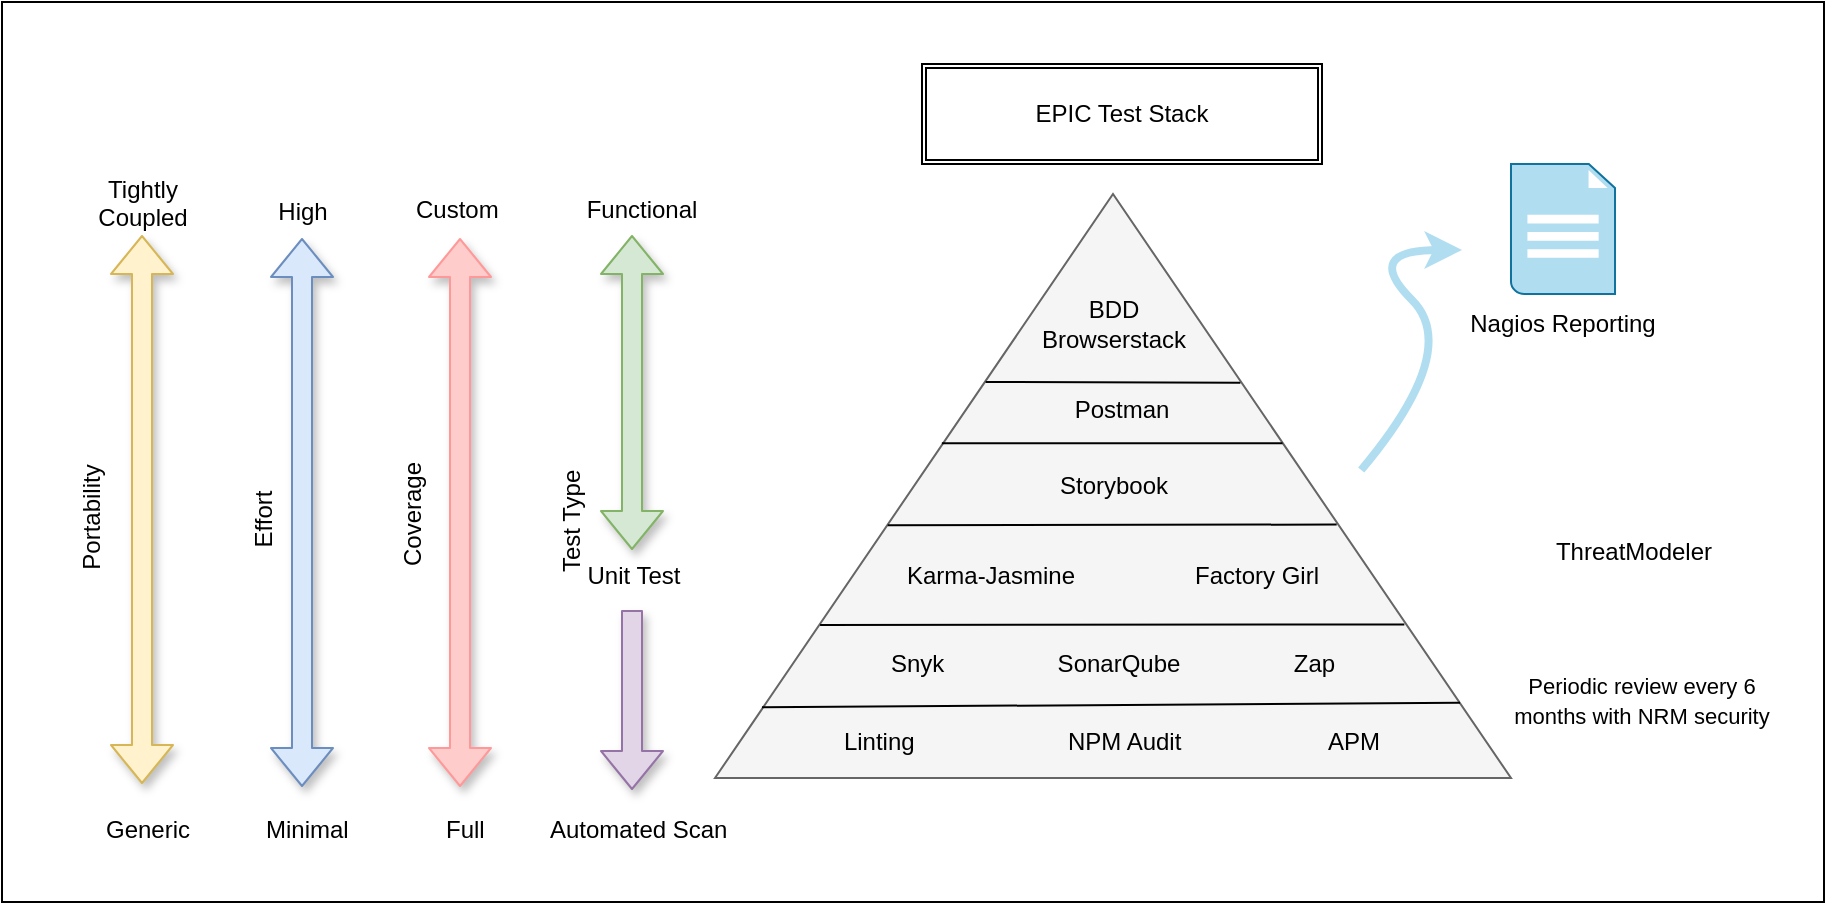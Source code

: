 <mxfile pages="1" version="11.2.2" type="device"><diagram id="jJbAMVkQQIlbRQfMYlrm" name="Page-1"><mxGraphModel dx="786" dy="473" grid="1" gridSize="10" guides="1" tooltips="1" connect="1" arrows="1" fold="1" page="1" pageScale="1" pageWidth="850" pageHeight="1100" math="0" shadow="0"><root><mxCell id="0"/><mxCell id="1" parent="0"/><mxCell id="LVuU-Zle1XQmJ2V466B_-29" value="" style="rounded=0;whiteSpace=wrap;html=1;" parent="1" vertex="1"><mxGeometry y="6" width="911" height="450" as="geometry"/></mxCell><mxCell id="LVuU-Zle1XQmJ2V466B_-10" value="" style="triangle;whiteSpace=wrap;html=1;rotation=-90;fillColor=#f5f5f5;strokeColor=#666666;fontColor=#333333;" parent="1" vertex="1"><mxGeometry x="409.5" y="49" width="292" height="398" as="geometry"/></mxCell><mxCell id="LVuU-Zle1XQmJ2V466B_-2" value="" style="endArrow=none;html=1;entryX=0.677;entryY=0.66;entryDx=0;entryDy=0;entryPerimeter=0;exitX=0.678;exitY=0.34;exitDx=0;exitDy=0;exitPerimeter=0;" parent="1" source="LVuU-Zle1XQmJ2V466B_-10" target="LVuU-Zle1XQmJ2V466B_-10" edge="1"><mxGeometry width="50" height="50" relative="1" as="geometry"><mxPoint x="506" y="170" as="sourcePoint"/><mxPoint x="587" y="168" as="targetPoint"/></mxGeometry></mxCell><mxCell id="LVuU-Zle1XQmJ2V466B_-5" value="" style="endArrow=none;html=1;entryX=0.433;entryY=0.217;entryDx=0;entryDy=0;entryPerimeter=0;exitX=0.434;exitY=0.781;exitDx=0;exitDy=0;exitPerimeter=0;" parent="1" source="LVuU-Zle1XQmJ2V466B_-10" target="LVuU-Zle1XQmJ2V466B_-10" edge="1"><mxGeometry width="50" height="50" relative="1" as="geometry"><mxPoint x="469" y="249" as="sourcePoint"/><mxPoint x="636" y="237" as="targetPoint"/></mxGeometry></mxCell><mxCell id="LVuU-Zle1XQmJ2V466B_-7" value="" style="endArrow=none;html=1;exitX=0.262;exitY=0.132;exitDx=0;exitDy=0;exitPerimeter=0;entryX=0.263;entryY=0.866;entryDx=0;entryDy=0;entryPerimeter=0;" parent="1" source="LVuU-Zle1XQmJ2V466B_-10" target="LVuU-Zle1XQmJ2V466B_-10" edge="1"><mxGeometry width="50" height="50" relative="1" as="geometry"><mxPoint x="424" y="287" as="sourcePoint"/><mxPoint x="684" y="287" as="targetPoint"/></mxGeometry></mxCell><mxCell id="LVuU-Zle1XQmJ2V466B_-8" value="" style="endArrow=none;html=1;entryX=0.129;entryY=0.936;entryDx=0;entryDy=0;entryPerimeter=0;exitX=0.121;exitY=0.059;exitDx=0;exitDy=0;exitPerimeter=0;" parent="1" source="LVuU-Zle1XQmJ2V466B_-10" target="LVuU-Zle1XQmJ2V466B_-10" edge="1"><mxGeometry width="50" height="50" relative="1" as="geometry"><mxPoint x="386" y="356" as="sourcePoint"/><mxPoint x="699" y="331" as="targetPoint"/></mxGeometry></mxCell><mxCell id="LVuU-Zle1XQmJ2V466B_-11" value="BDD Browserstack" style="text;html=1;strokeColor=none;fillColor=none;align=center;verticalAlign=middle;whiteSpace=wrap;rounded=0;" parent="1" vertex="1"><mxGeometry x="535.5" y="157" width="40" height="20" as="geometry"/></mxCell><mxCell id="LVuU-Zle1XQmJ2V466B_-12" value="Postman" style="text;html=1;strokeColor=none;fillColor=none;align=center;verticalAlign=middle;whiteSpace=wrap;rounded=0;" parent="1" vertex="1"><mxGeometry x="540" y="195" width="40" height="30" as="geometry"/></mxCell><mxCell id="LVuU-Zle1XQmJ2V466B_-13" value="Storybook" style="text;html=1;strokeColor=none;fillColor=none;align=center;verticalAlign=middle;whiteSpace=wrap;rounded=0;" parent="1" vertex="1"><mxGeometry x="535.5" y="228" width="40" height="40" as="geometry"/></mxCell><mxCell id="LVuU-Zle1XQmJ2V466B_-14" value="Linting &amp;nbsp; &amp;nbsp; &amp;nbsp; &amp;nbsp; &amp;nbsp; &amp;nbsp; &amp;nbsp; &amp;nbsp; &amp;nbsp; &amp;nbsp; &amp;nbsp; NPM Audit &amp;nbsp; &amp;nbsp; &amp;nbsp; &amp;nbsp; &amp;nbsp; &amp;nbsp; &amp;nbsp; &amp;nbsp; &amp;nbsp; &amp;nbsp; &amp;nbsp;APM" style="text;html=1;strokeColor=none;fillColor=none;align=center;verticalAlign=middle;whiteSpace=wrap;rounded=0;" parent="1" vertex="1"><mxGeometry x="380" y="366" width="350" height="20" as="geometry"/></mxCell><mxCell id="LVuU-Zle1XQmJ2V466B_-16" value="Snyk&amp;nbsp; &amp;nbsp; &amp;nbsp; &amp;nbsp; &amp;nbsp; &amp;nbsp; &amp;nbsp; &amp;nbsp; &amp;nbsp;SonarQube&amp;nbsp; &amp;nbsp; &amp;nbsp; &amp;nbsp; &amp;nbsp; &amp;nbsp; &amp;nbsp; &amp;nbsp; &amp;nbsp;Zap" style="text;html=1;strokeColor=none;fillColor=none;align=center;verticalAlign=middle;whiteSpace=wrap;rounded=0;" parent="1" vertex="1"><mxGeometry x="438" y="326.5" width="235" height="20" as="geometry"/></mxCell><mxCell id="LVuU-Zle1XQmJ2V466B_-18" value="Karma-Jasmine &amp;nbsp; &amp;nbsp; &amp;nbsp; &amp;nbsp; &amp;nbsp; &amp;nbsp; &amp;nbsp; &amp;nbsp; &amp;nbsp;Factory Girl" style="text;html=1;strokeColor=none;fillColor=none;align=center;verticalAlign=middle;whiteSpace=wrap;rounded=0;" parent="1" vertex="1"><mxGeometry x="450" y="283" width="211" height="20" as="geometry"/></mxCell><mxCell id="LVuU-Zle1XQmJ2V466B_-20" value="" style="endArrow=classic;startArrow=classic;html=1;shape=flexArrow;fillColor=#d5e8d4;strokeColor=#82b366;shadow=1;comic=0;" parent="1" edge="1"><mxGeometry width="50" height="50" relative="1" as="geometry"><mxPoint x="315" y="280" as="sourcePoint"/><mxPoint x="315" y="122.5" as="targetPoint"/></mxGeometry></mxCell><mxCell id="LVuU-Zle1XQmJ2V466B_-21" value="Unit Test" style="text;html=1;strokeColor=none;fillColor=none;align=center;verticalAlign=middle;whiteSpace=wrap;rounded=0;" parent="1" vertex="1"><mxGeometry x="291" y="283" width="50" height="20" as="geometry"/></mxCell><mxCell id="LVuU-Zle1XQmJ2V466B_-22" value="Functional" style="text;html=1;strokeColor=none;fillColor=none;align=center;verticalAlign=middle;whiteSpace=wrap;rounded=0;" parent="1" vertex="1"><mxGeometry x="265" y="100" width="110" height="20" as="geometry"/></mxCell><mxCell id="LVuU-Zle1XQmJ2V466B_-26" value="EPIC Test Stack" style="shape=ext;double=1;rounded=0;whiteSpace=wrap;html=1;" parent="1" vertex="1"><mxGeometry x="460" y="37" width="200" height="50" as="geometry"/></mxCell><mxCell id="g-tU3mh17HAjZ-j7Dv7A-3" value="ThreatModeler" style="text;html=1;strokeColor=none;fillColor=none;align=center;verticalAlign=middle;whiteSpace=wrap;rounded=0;" parent="1" vertex="1"><mxGeometry x="746" y="265.5" width="140" height="30" as="geometry"/></mxCell><mxCell id="g-tU3mh17HAjZ-j7Dv7A-4" value="&lt;font style=&quot;font-size: 11px&quot;&gt;Periodic review every 6 months with NRM security&lt;/font&gt;" style="text;html=1;strokeColor=none;fillColor=none;align=center;verticalAlign=middle;whiteSpace=wrap;rounded=0;" parent="1" vertex="1"><mxGeometry x="745" y="344.5" width="150" height="20" as="geometry"/></mxCell><mxCell id="g-tU3mh17HAjZ-j7Dv7A-6" value="" style="shape=image;html=1;verticalAlign=top;verticalLabelPosition=bottom;labelBackgroundColor=#ffffff;imageAspect=0;aspect=fixed;image=https://cdn3.iconfinder.com/data/icons/interface-8/128/InterfaceExpendet-01-128.png" parent="1" vertex="1"><mxGeometry x="770" y="272.5" width="92" height="92" as="geometry"/></mxCell><mxCell id="q4uQIaYc6mzqdbIwR6l3-3" value="" style="shadow=0;dashed=0;html=1;strokeColor=#10739e;fillColor=#b1ddf0;labelPosition=center;verticalLabelPosition=bottom;verticalAlign=top;align=center;outlineConnect=0;shape=mxgraph.veeam.2d.report;" parent="1" vertex="1"><mxGeometry x="754.5" y="87" width="52" height="65" as="geometry"/></mxCell><mxCell id="q4uQIaYc6mzqdbIwR6l3-6" value="Nagios Reporting" style="text;html=1;strokeColor=none;fillColor=none;align=center;verticalAlign=middle;whiteSpace=wrap;rounded=0;" parent="1" vertex="1"><mxGeometry x="733" y="157" width="95" height="20" as="geometry"/></mxCell><mxCell id="q4uQIaYc6mzqdbIwR6l3-13" value="" style="endArrow=none;html=1;exitX=0.573;exitY=0.285;exitDx=0;exitDy=0;exitPerimeter=0;entryX=0.573;entryY=0.713;entryDx=0;entryDy=0;entryPerimeter=0;" parent="1" source="LVuU-Zle1XQmJ2V466B_-10" target="LVuU-Zle1XQmJ2V466B_-10" edge="1"><mxGeometry width="50" height="50" relative="1" as="geometry"><mxPoint x="486" y="257" as="sourcePoint"/><mxPoint x="536" y="207" as="targetPoint"/></mxGeometry></mxCell><mxCell id="q4uQIaYc6mzqdbIwR6l3-22" value="" style="endArrow=classic;startArrow=classic;html=1;shape=flexArrow;fillColor=#dae8fc;strokeColor=#6c8ebf;shadow=1;comic=0;" parent="1" edge="1"><mxGeometry width="50" height="50" relative="1" as="geometry"><mxPoint x="150" y="398.5" as="sourcePoint"/><mxPoint x="150" y="124" as="targetPoint"/></mxGeometry></mxCell><mxCell id="q4uQIaYc6mzqdbIwR6l3-23" value="" style="endArrow=classic;startArrow=classic;html=1;shape=flexArrow;fillColor=#fff2cc;strokeColor=#d6b656;shadow=1;comic=0;" parent="1" edge="1"><mxGeometry width="50" height="50" relative="1" as="geometry"><mxPoint x="70" y="397" as="sourcePoint"/><mxPoint x="70" y="122.5" as="targetPoint"/></mxGeometry></mxCell><mxCell id="q4uQIaYc6mzqdbIwR6l3-24" value="" style="endArrow=classic;startArrow=classic;html=1;shape=flexArrow;fillColor=#FFCCCC;strokeColor=#FF9999;shadow=1;comic=0;" parent="1" edge="1"><mxGeometry width="50" height="50" relative="1" as="geometry"><mxPoint x="229" y="398.5" as="sourcePoint"/><mxPoint x="229" y="124" as="targetPoint"/></mxGeometry></mxCell><mxCell id="q4uQIaYc6mzqdbIwR6l3-27" value="Custom &lt;br&gt;" style="text;html=1;resizable=0;points=[];autosize=1;align=left;verticalAlign=top;spacingTop=-4;" parent="1" vertex="1"><mxGeometry x="205" y="99.5" width="60" height="20" as="geometry"/></mxCell><mxCell id="q4uQIaYc6mzqdbIwR6l3-28" value="Coverage" style="text;html=1;resizable=0;points=[];autosize=1;align=center;verticalAlign=top;spacingTop=-4;rotation=-90;" parent="1" vertex="1"><mxGeometry x="170" y="252.5" width="70" height="20" as="geometry"/></mxCell><mxCell id="q4uQIaYc6mzqdbIwR6l3-30" value="Test Type&lt;br&gt;" style="text;html=1;resizable=0;points=[];autosize=1;align=left;verticalAlign=top;spacingTop=-4;rotation=-90;" parent="1" vertex="1"><mxGeometry x="250" y="248" width="70" height="20" as="geometry"/></mxCell><mxCell id="q4uQIaYc6mzqdbIwR6l3-31" value="Effort" style="text;html=1;resizable=0;points=[];autosize=1;align=center;verticalAlign=top;spacingTop=-4;rotation=-90;" parent="1" vertex="1"><mxGeometry x="110.5" y="255.5" width="40" height="20" as="geometry"/></mxCell><mxCell id="q4uQIaYc6mzqdbIwR6l3-32" value="High" style="text;html=1;resizable=0;points=[];autosize=1;align=center;verticalAlign=top;spacingTop=-4;" parent="1" vertex="1"><mxGeometry x="130" y="101" width="40" height="20" as="geometry"/></mxCell><mxCell id="q4uQIaYc6mzqdbIwR6l3-33" value="Full" style="text;html=1;resizable=0;points=[];autosize=1;align=left;verticalAlign=top;spacingTop=-4;" parent="1" vertex="1"><mxGeometry x="220" y="409.5" width="30" height="20" as="geometry"/></mxCell><mxCell id="q4uQIaYc6mzqdbIwR6l3-34" value="Minimal" style="text;html=1;resizable=0;points=[];autosize=1;align=left;verticalAlign=top;spacingTop=-4;" parent="1" vertex="1"><mxGeometry x="130" y="409.5" width="60" height="20" as="geometry"/></mxCell><mxCell id="q4uQIaYc6mzqdbIwR6l3-35" value="Portability" style="text;html=1;resizable=0;points=[];autosize=1;align=center;verticalAlign=top;spacingTop=-4;rotation=-90;" parent="1" vertex="1"><mxGeometry x="10" y="254" width="70" height="20" as="geometry"/></mxCell><mxCell id="q4uQIaYc6mzqdbIwR6l3-38" value="Generic" style="text;html=1;resizable=0;points=[];autosize=1;align=left;verticalAlign=top;spacingTop=-4;" parent="1" vertex="1"><mxGeometry x="50" y="409.5" width="60" height="20" as="geometry"/></mxCell><mxCell id="q4uQIaYc6mzqdbIwR6l3-39" value="Tightly&lt;br&gt;Coupled" style="text;html=1;resizable=0;points=[];autosize=1;align=center;verticalAlign=top;spacingTop=-4;" parent="1" vertex="1"><mxGeometry x="40" y="90" width="60" height="30" as="geometry"/></mxCell><mxCell id="q4uQIaYc6mzqdbIwR6l3-44" value="" style="curved=1;endArrow=classic;html=1;strokeColor=#B1DDF0;fillColor=#b1ddf0;exitX=0.746;exitY=0.52;exitDx=0;exitDy=0;exitPerimeter=0;strokeWidth=4;" parent="1" source="LVuU-Zle1XQmJ2V466B_-29" edge="1"><mxGeometry width="50" height="50" relative="1" as="geometry"><mxPoint x="680" y="180" as="sourcePoint"/><mxPoint x="730" y="130" as="targetPoint"/><Array as="points"><mxPoint x="730" y="180"/><mxPoint x="680" y="130"/></Array></mxGeometry></mxCell><mxCell id="0U8g07kJ9dWbqFgb-MX6-2" value="" style="endArrow=none;startArrow=block;html=1;shape=flexArrow;fillColor=#e1d5e7;strokeColor=#9673a6;shadow=1;comic=0;startFill=0;endFill=0;" edge="1" parent="1"><mxGeometry width="50" height="50" relative="1" as="geometry"><mxPoint x="315" y="400" as="sourcePoint"/><mxPoint x="315" y="310" as="targetPoint"/></mxGeometry></mxCell><mxCell id="0U8g07kJ9dWbqFgb-MX6-3" value="Automated Scan" style="text;html=1;resizable=0;points=[];autosize=1;align=left;verticalAlign=top;spacingTop=-4;" vertex="1" parent="1"><mxGeometry x="272" y="409.5" width="100" height="20" as="geometry"/></mxCell></root></mxGraphModel></diagram></mxfile>